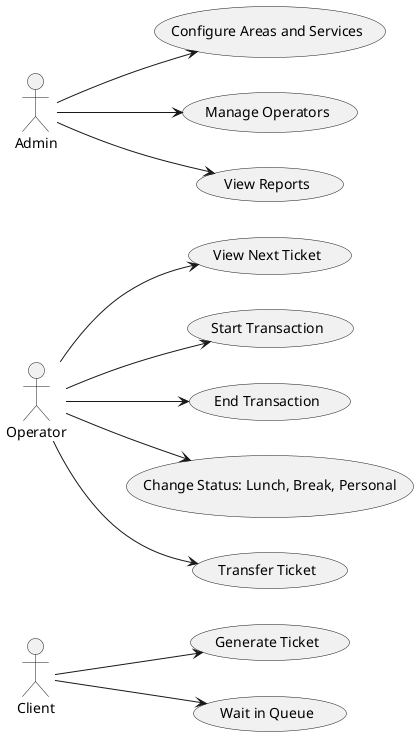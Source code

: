 @startuml use_case_qms
left to right direction
actor Client
actor Operator
actor Admin


(Client) --> (Generate Ticket)
(Client) --> (Wait in Queue)
(Operator) --> (View Next Ticket)
(Operator) --> (Start Transaction)
(Operator) --> (End Transaction)
(Operator) --> (Change Status: Lunch, Break, Personal)
(Admin) --> (Configure Areas and Services)
(Admin) --> (Manage Operators)
(Admin) --> (View Reports)
(Operator) --> (Transfer Ticket)
@enduml